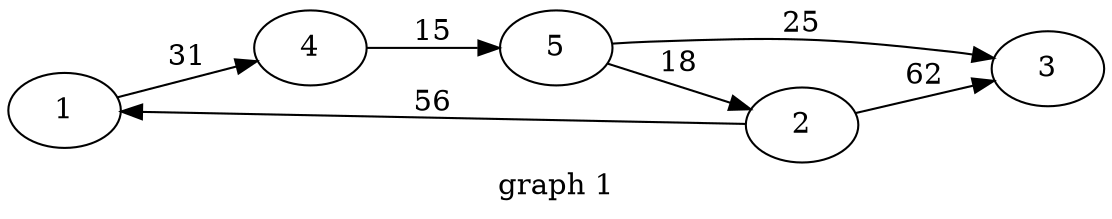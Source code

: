 digraph g{
 rankdir = LR
1;
2;
3;
4;
5;
2 -> 1 [label = " 56 "];
4 -> 5 [label = " 15 "];
1 -> 4 [label = " 31 "];
2 -> 3 [label = " 62 "];
5 -> 3 [label = " 25 "];
5 -> 2 [label = " 18 "];
label = "graph 1"
}
